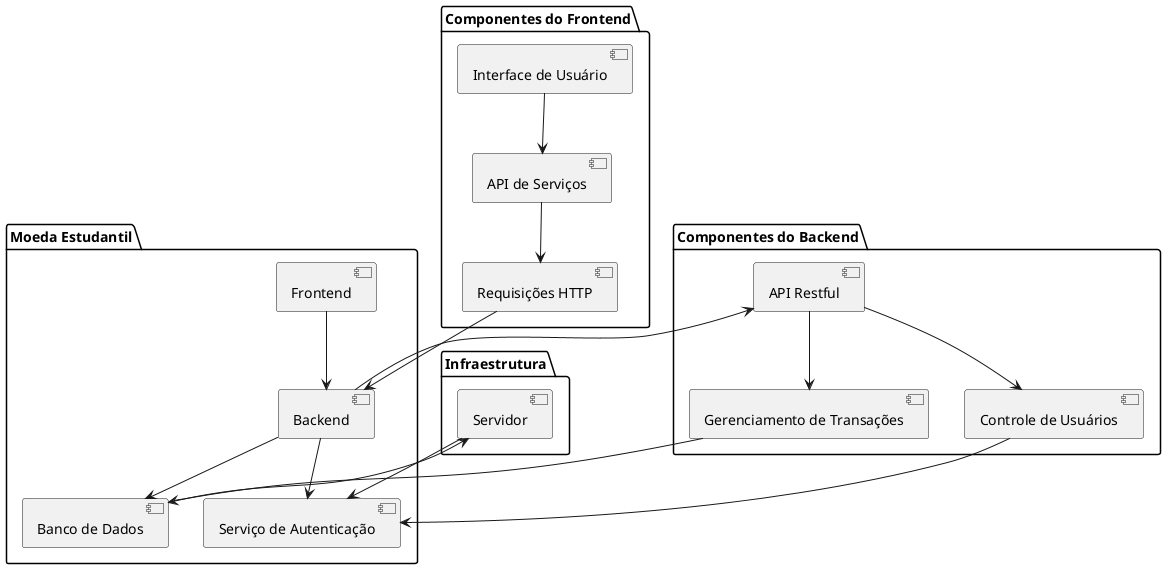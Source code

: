 @startuml
package "Moeda Estudantil" {
    [Frontend] --> [Backend]
    [Backend] --> [Banco de Dados]
    [Backend] --> [Serviço de Autenticação]
}

package "Componentes do Frontend" {
    [Interface de Usuário] --> [API de Serviços]
    [API de Serviços] --> [Requisições HTTP]
    [Requisições HTTP] --> [Backend]
}

package "Componentes do Backend" {
    [Controle de Usuários] --> [Serviço de Autenticação]
    [Gerenciamento de Transações] --> [Banco de Dados]
    [API Restful] --> [Controle de Usuários]
    [API Restful] --> [Gerenciamento de Transações]
    [Backend] --> [API Restful]
}

package "Infraestrutura" {
    [Banco de Dados] --> [Servidor]
    [Servidor] --> [Serviço de Autenticação]
}

@enduml
